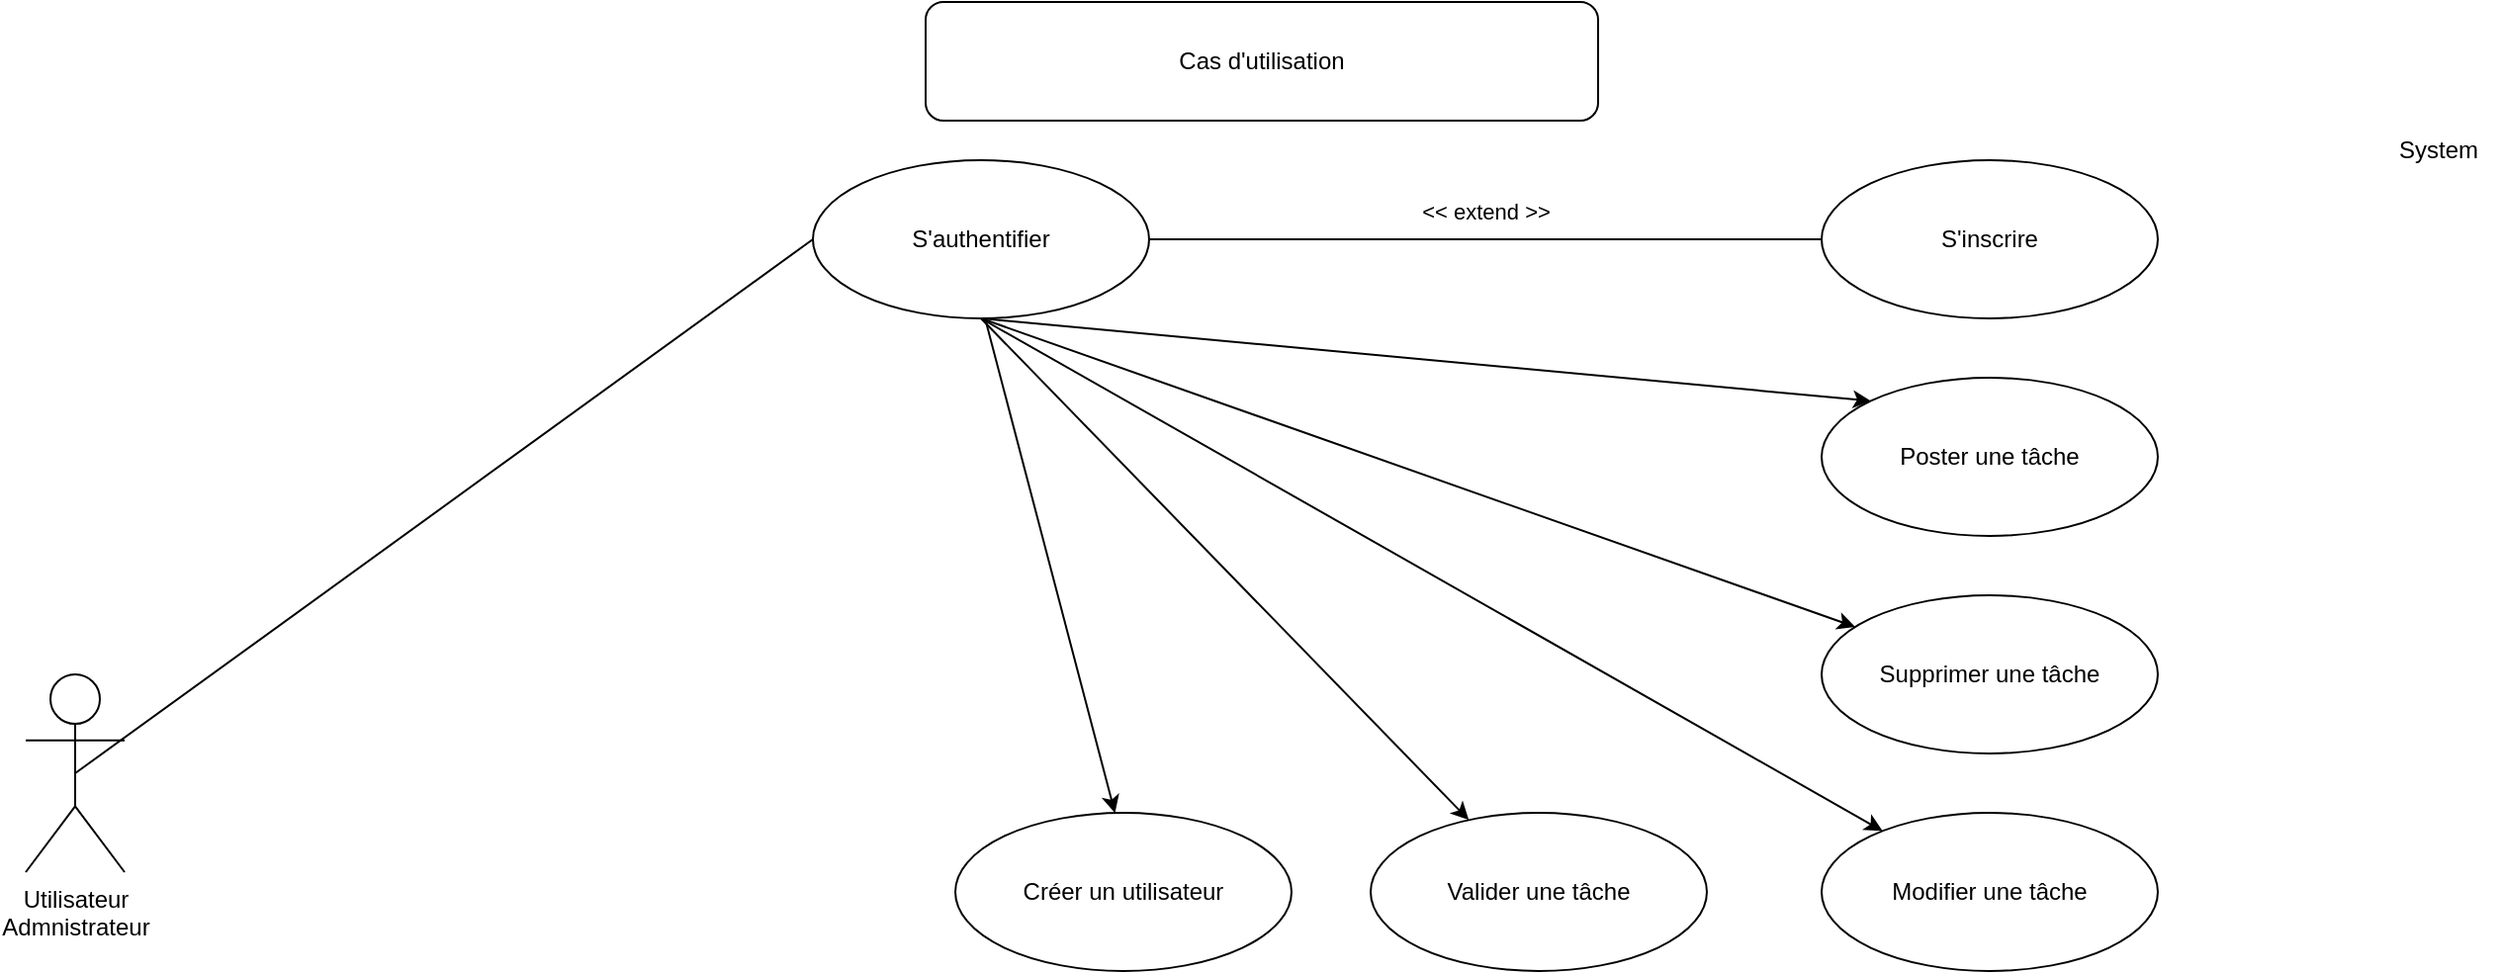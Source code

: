 <mxfile version="24.6.4" type="device">
  <diagram name="Cas_utilisation" id="xDbENkprS_1ejMvTOHjA">
    <mxGraphModel dx="1553" dy="1028" grid="1" gridSize="10" guides="1" tooltips="1" connect="1" arrows="1" fold="1" page="1" pageScale="1" pageWidth="827" pageHeight="1169" math="0" shadow="0">
      <root>
        <mxCell id="0" />
        <mxCell id="1" parent="0" />
        <mxCell id="JGfCC4oR_hbqrLKbmae9-2" value="Utilisateur&lt;br&gt;Admnistrateur" style="shape=umlActor;verticalLabelPosition=bottom;verticalAlign=top;html=1;outlineConnect=0;" vertex="1" parent="1">
          <mxGeometry x="616" y="770" width="50" height="100" as="geometry" />
        </mxCell>
        <mxCell id="JGfCC4oR_hbqrLKbmae9-3" value="System" style="text;html=1;strokeColor=none;fillColor=none;align=center;verticalAlign=middle;whiteSpace=wrap;rounded=0;" vertex="1" parent="1">
          <mxGeometry x="1806" y="490" width="60" height="30" as="geometry" />
        </mxCell>
        <mxCell id="JGfCC4oR_hbqrLKbmae9-8" value="Poster une tâche" style="ellipse;whiteSpace=wrap;html=1;" vertex="1" parent="1">
          <mxGeometry x="1524" y="620" width="170" height="80" as="geometry" />
        </mxCell>
        <mxCell id="JGfCC4oR_hbqrLKbmae9-9" value="Modifier une tâche" style="ellipse;whiteSpace=wrap;html=1;" vertex="1" parent="1">
          <mxGeometry x="1524" y="840" width="170" height="80" as="geometry" />
        </mxCell>
        <mxCell id="JGfCC4oR_hbqrLKbmae9-10" value="" style="endArrow=classic;html=1;rounded=0;exitX=0.5;exitY=1;exitDx=0;exitDy=0;" edge="1" parent="1" source="JGfCC4oR_hbqrLKbmae9-13" target="JGfCC4oR_hbqrLKbmae9-9">
          <mxGeometry width="50" height="50" relative="1" as="geometry">
            <mxPoint x="1074" y="750" as="sourcePoint" />
            <mxPoint x="1279" y="810" as="targetPoint" />
          </mxGeometry>
        </mxCell>
        <mxCell id="JGfCC4oR_hbqrLKbmae9-11" value="Supprimer une tâche" style="ellipse;whiteSpace=wrap;html=1;" vertex="1" parent="1">
          <mxGeometry x="1524" y="730" width="170" height="80" as="geometry" />
        </mxCell>
        <mxCell id="JGfCC4oR_hbqrLKbmae9-12" value="" style="endArrow=classic;html=1;rounded=0;exitX=0.5;exitY=1;exitDx=0;exitDy=0;" edge="1" parent="1" source="JGfCC4oR_hbqrLKbmae9-13" target="JGfCC4oR_hbqrLKbmae9-11">
          <mxGeometry width="50" height="50" relative="1" as="geometry">
            <mxPoint x="1184" y="870" as="sourcePoint" />
            <mxPoint x="1234" y="820" as="targetPoint" />
          </mxGeometry>
        </mxCell>
        <mxCell id="JGfCC4oR_hbqrLKbmae9-13" value="S&#39;authentifier" style="ellipse;whiteSpace=wrap;html=1;" vertex="1" parent="1">
          <mxGeometry x="1014" y="510" width="170" height="80" as="geometry" />
        </mxCell>
        <mxCell id="JGfCC4oR_hbqrLKbmae9-14" value="" style="endArrow=none;html=1;rounded=0;exitX=0.5;exitY=0.5;exitDx=0;exitDy=0;exitPerimeter=0;entryX=0;entryY=0.5;entryDx=0;entryDy=0;" edge="1" parent="1" source="JGfCC4oR_hbqrLKbmae9-2" target="JGfCC4oR_hbqrLKbmae9-13">
          <mxGeometry width="50" height="50" relative="1" as="geometry">
            <mxPoint x="892" y="761" as="sourcePoint" />
            <mxPoint x="1157" y="922" as="targetPoint" />
          </mxGeometry>
        </mxCell>
        <mxCell id="JGfCC4oR_hbqrLKbmae9-15" value="" style="endArrow=none;html=1;rounded=0;exitX=1;exitY=0.5;exitDx=0;exitDy=0;entryX=0;entryY=0.5;entryDx=0;entryDy=0;" edge="1" parent="1" source="JGfCC4oR_hbqrLKbmae9-13" target="JGfCC4oR_hbqrLKbmae9-17">
          <mxGeometry width="50" height="50" relative="1" as="geometry">
            <mxPoint x="1334" y="790" as="sourcePoint" />
            <mxPoint x="1504" y="620" as="targetPoint" />
          </mxGeometry>
        </mxCell>
        <mxCell id="JGfCC4oR_hbqrLKbmae9-16" value="&amp;lt;&amp;lt; extend &amp;gt;&amp;gt;" style="edgeLabel;html=1;align=center;verticalAlign=middle;resizable=0;points=[];" vertex="1" connectable="0" parent="JGfCC4oR_hbqrLKbmae9-15">
          <mxGeometry x="0.009" y="-3" relative="1" as="geometry">
            <mxPoint x="-2" y="-17" as="offset" />
          </mxGeometry>
        </mxCell>
        <mxCell id="JGfCC4oR_hbqrLKbmae9-17" value="S&#39;inscrire" style="ellipse;whiteSpace=wrap;html=1;" vertex="1" parent="1">
          <mxGeometry x="1524" y="510" width="170" height="80" as="geometry" />
        </mxCell>
        <mxCell id="JGfCC4oR_hbqrLKbmae9-20" value="" style="endArrow=classic;html=1;rounded=0;entryX=0;entryY=0;entryDx=0;entryDy=0;exitX=0.5;exitY=1;exitDx=0;exitDy=0;" edge="1" parent="1" source="JGfCC4oR_hbqrLKbmae9-13" target="JGfCC4oR_hbqrLKbmae9-8">
          <mxGeometry width="50" height="50" relative="1" as="geometry">
            <mxPoint x="1266" y="610" as="sourcePoint" />
            <mxPoint x="1520" y="759" as="targetPoint" />
          </mxGeometry>
        </mxCell>
        <mxCell id="JGfCC4oR_hbqrLKbmae9-24" value="Valider une tâche" style="ellipse;whiteSpace=wrap;html=1;" vertex="1" parent="1">
          <mxGeometry x="1296" y="840" width="170" height="80" as="geometry" />
        </mxCell>
        <mxCell id="JGfCC4oR_hbqrLKbmae9-25" value="" style="endArrow=classic;html=1;rounded=0;exitX=0.5;exitY=1;exitDx=0;exitDy=0;" edge="1" parent="1" source="JGfCC4oR_hbqrLKbmae9-13" target="JGfCC4oR_hbqrLKbmae9-24">
          <mxGeometry width="50" height="50" relative="1" as="geometry">
            <mxPoint x="1068" y="600" as="sourcePoint" />
            <mxPoint x="1244" y="852" as="targetPoint" />
          </mxGeometry>
        </mxCell>
        <mxCell id="JGfCC4oR_hbqrLKbmae9-26" value="" style="endArrow=classic;html=1;rounded=0;exitX=0.515;exitY=1.024;exitDx=0;exitDy=0;exitPerimeter=0;entryX=0.475;entryY=0.002;entryDx=0;entryDy=0;entryPerimeter=0;" edge="1" parent="1" source="JGfCC4oR_hbqrLKbmae9-13" target="JGfCC4oR_hbqrLKbmae9-27">
          <mxGeometry width="50" height="50" relative="1" as="geometry">
            <mxPoint x="1052" y="600" as="sourcePoint" />
            <mxPoint x="1299" y="854" as="targetPoint" />
          </mxGeometry>
        </mxCell>
        <mxCell id="JGfCC4oR_hbqrLKbmae9-27" value="Créer un utilisateur" style="ellipse;whiteSpace=wrap;html=1;" vertex="1" parent="1">
          <mxGeometry x="1086" y="840" width="170" height="80" as="geometry" />
        </mxCell>
        <mxCell id="JGfCC4oR_hbqrLKbmae9-28" value="Cas d&#39;utilisation" style="rounded=1;whiteSpace=wrap;html=1;" vertex="1" parent="1">
          <mxGeometry x="1071" y="430" width="340" height="60" as="geometry" />
        </mxCell>
      </root>
    </mxGraphModel>
  </diagram>
</mxfile>
